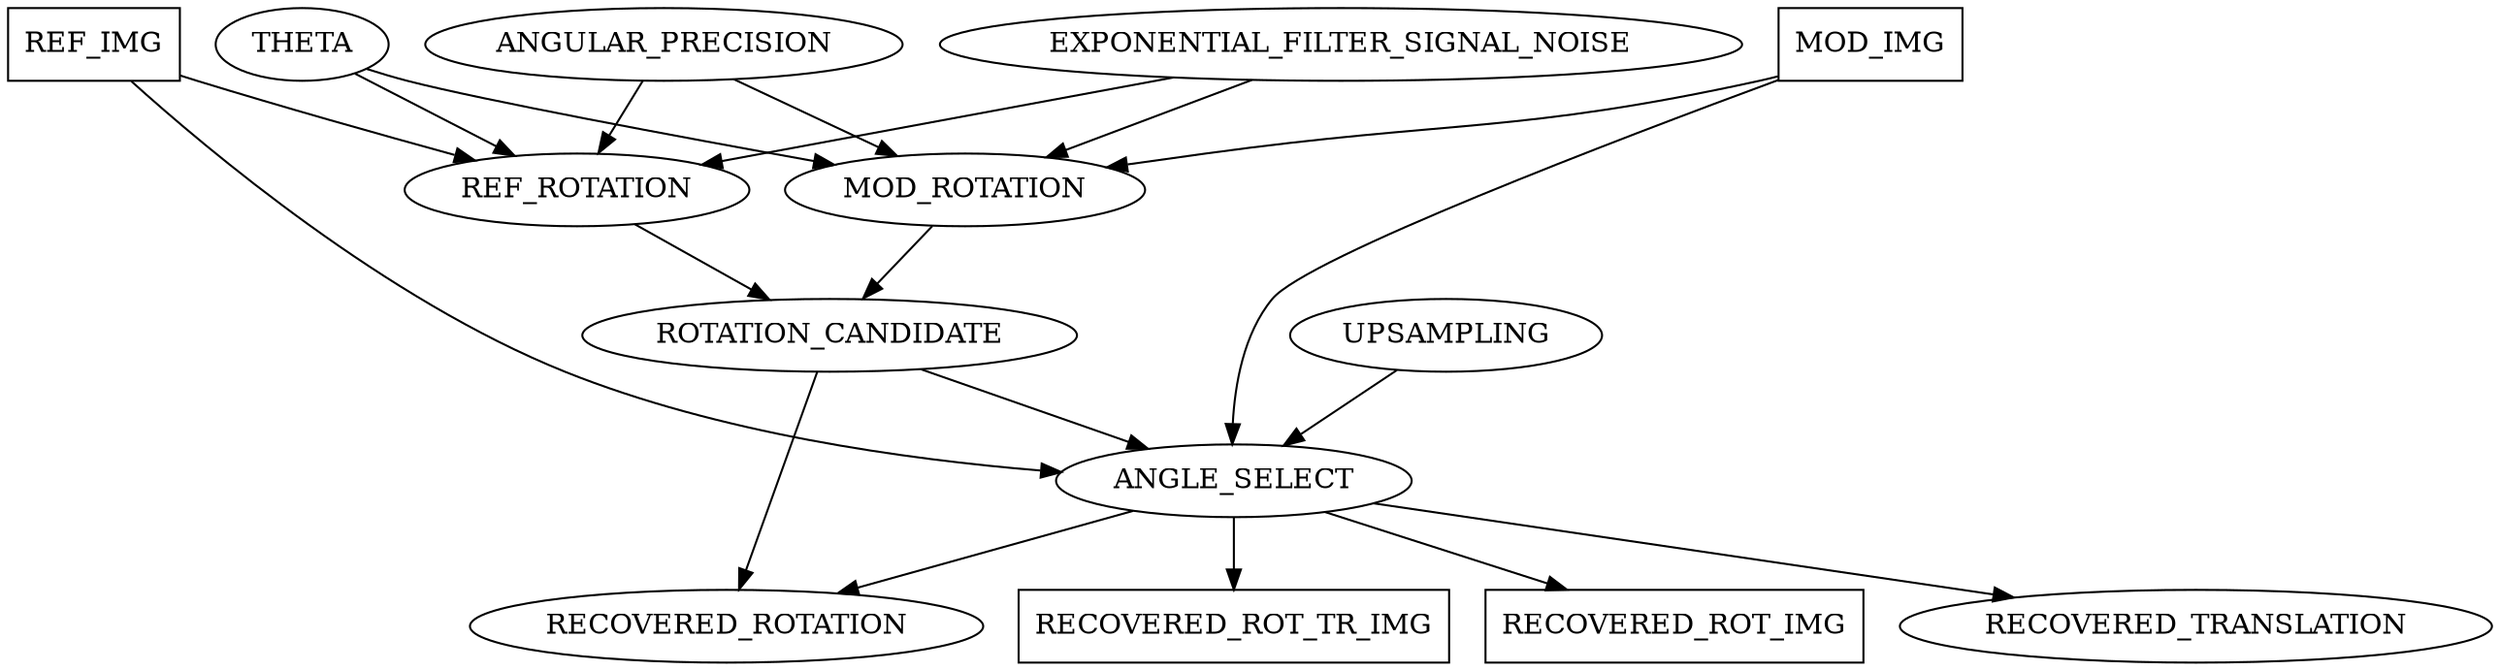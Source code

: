 // dependencies
digraph {
	RECOVERED_ROT_IMG [shape=box]
	RECOVERED_ROTATION [shape=oval]
	REF_IMG [shape=box]
	THETA [shape=oval]
	RECOVERED_TRANSLATION [shape=oval]
	ANGULAR_PRECISION [shape=oval]
	ANGLE_SELECT [shape=oval]
	REF_ROTATION [shape=oval]
	ROTATION_CANDIDATE [shape=oval]
	MOD_IMG [shape=box]
	UPSAMPLING [shape=oval]
	RECOVERED_ROT_TR_IMG [shape=box]
	MOD_ROTATION [shape=oval]
	EXPONENTIAL_FILTER_SIGNAL_NOISE [shape=oval]
	ANGLE_SELECT -> RECOVERED_ROT_IMG
	ROTATION_CANDIDATE -> RECOVERED_ROTATION
	ANGLE_SELECT -> RECOVERED_ROTATION
	ANGLE_SELECT -> RECOVERED_TRANSLATION
	MOD_IMG -> ANGLE_SELECT
	UPSAMPLING -> ANGLE_SELECT
	ROTATION_CANDIDATE -> ANGLE_SELECT
	REF_IMG -> ANGLE_SELECT
	EXPONENTIAL_FILTER_SIGNAL_NOISE -> REF_ROTATION
	THETA -> REF_ROTATION
	ANGULAR_PRECISION -> REF_ROTATION
	REF_IMG -> REF_ROTATION
	REF_ROTATION -> ROTATION_CANDIDATE
	MOD_ROTATION -> ROTATION_CANDIDATE
	ANGLE_SELECT -> RECOVERED_ROT_TR_IMG
	MOD_IMG -> MOD_ROTATION
	THETA -> MOD_ROTATION
	ANGULAR_PRECISION -> MOD_ROTATION
	EXPONENTIAL_FILTER_SIGNAL_NOISE -> MOD_ROTATION
}
